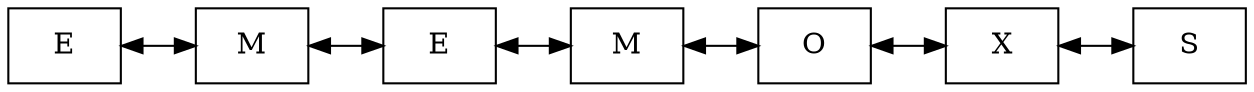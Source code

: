 digraph G {
 rankdir=LR 
 node[shape=box] 
node1[label = "E"]
node2[label = "M"]
node3[label = "E"]
node4[label = "M"]
node5[label = "O"]
node6[label = "X"]
node7[label = "S"]
node1->node2->node3->node4->node5->node6->node7[dir=both];

}

